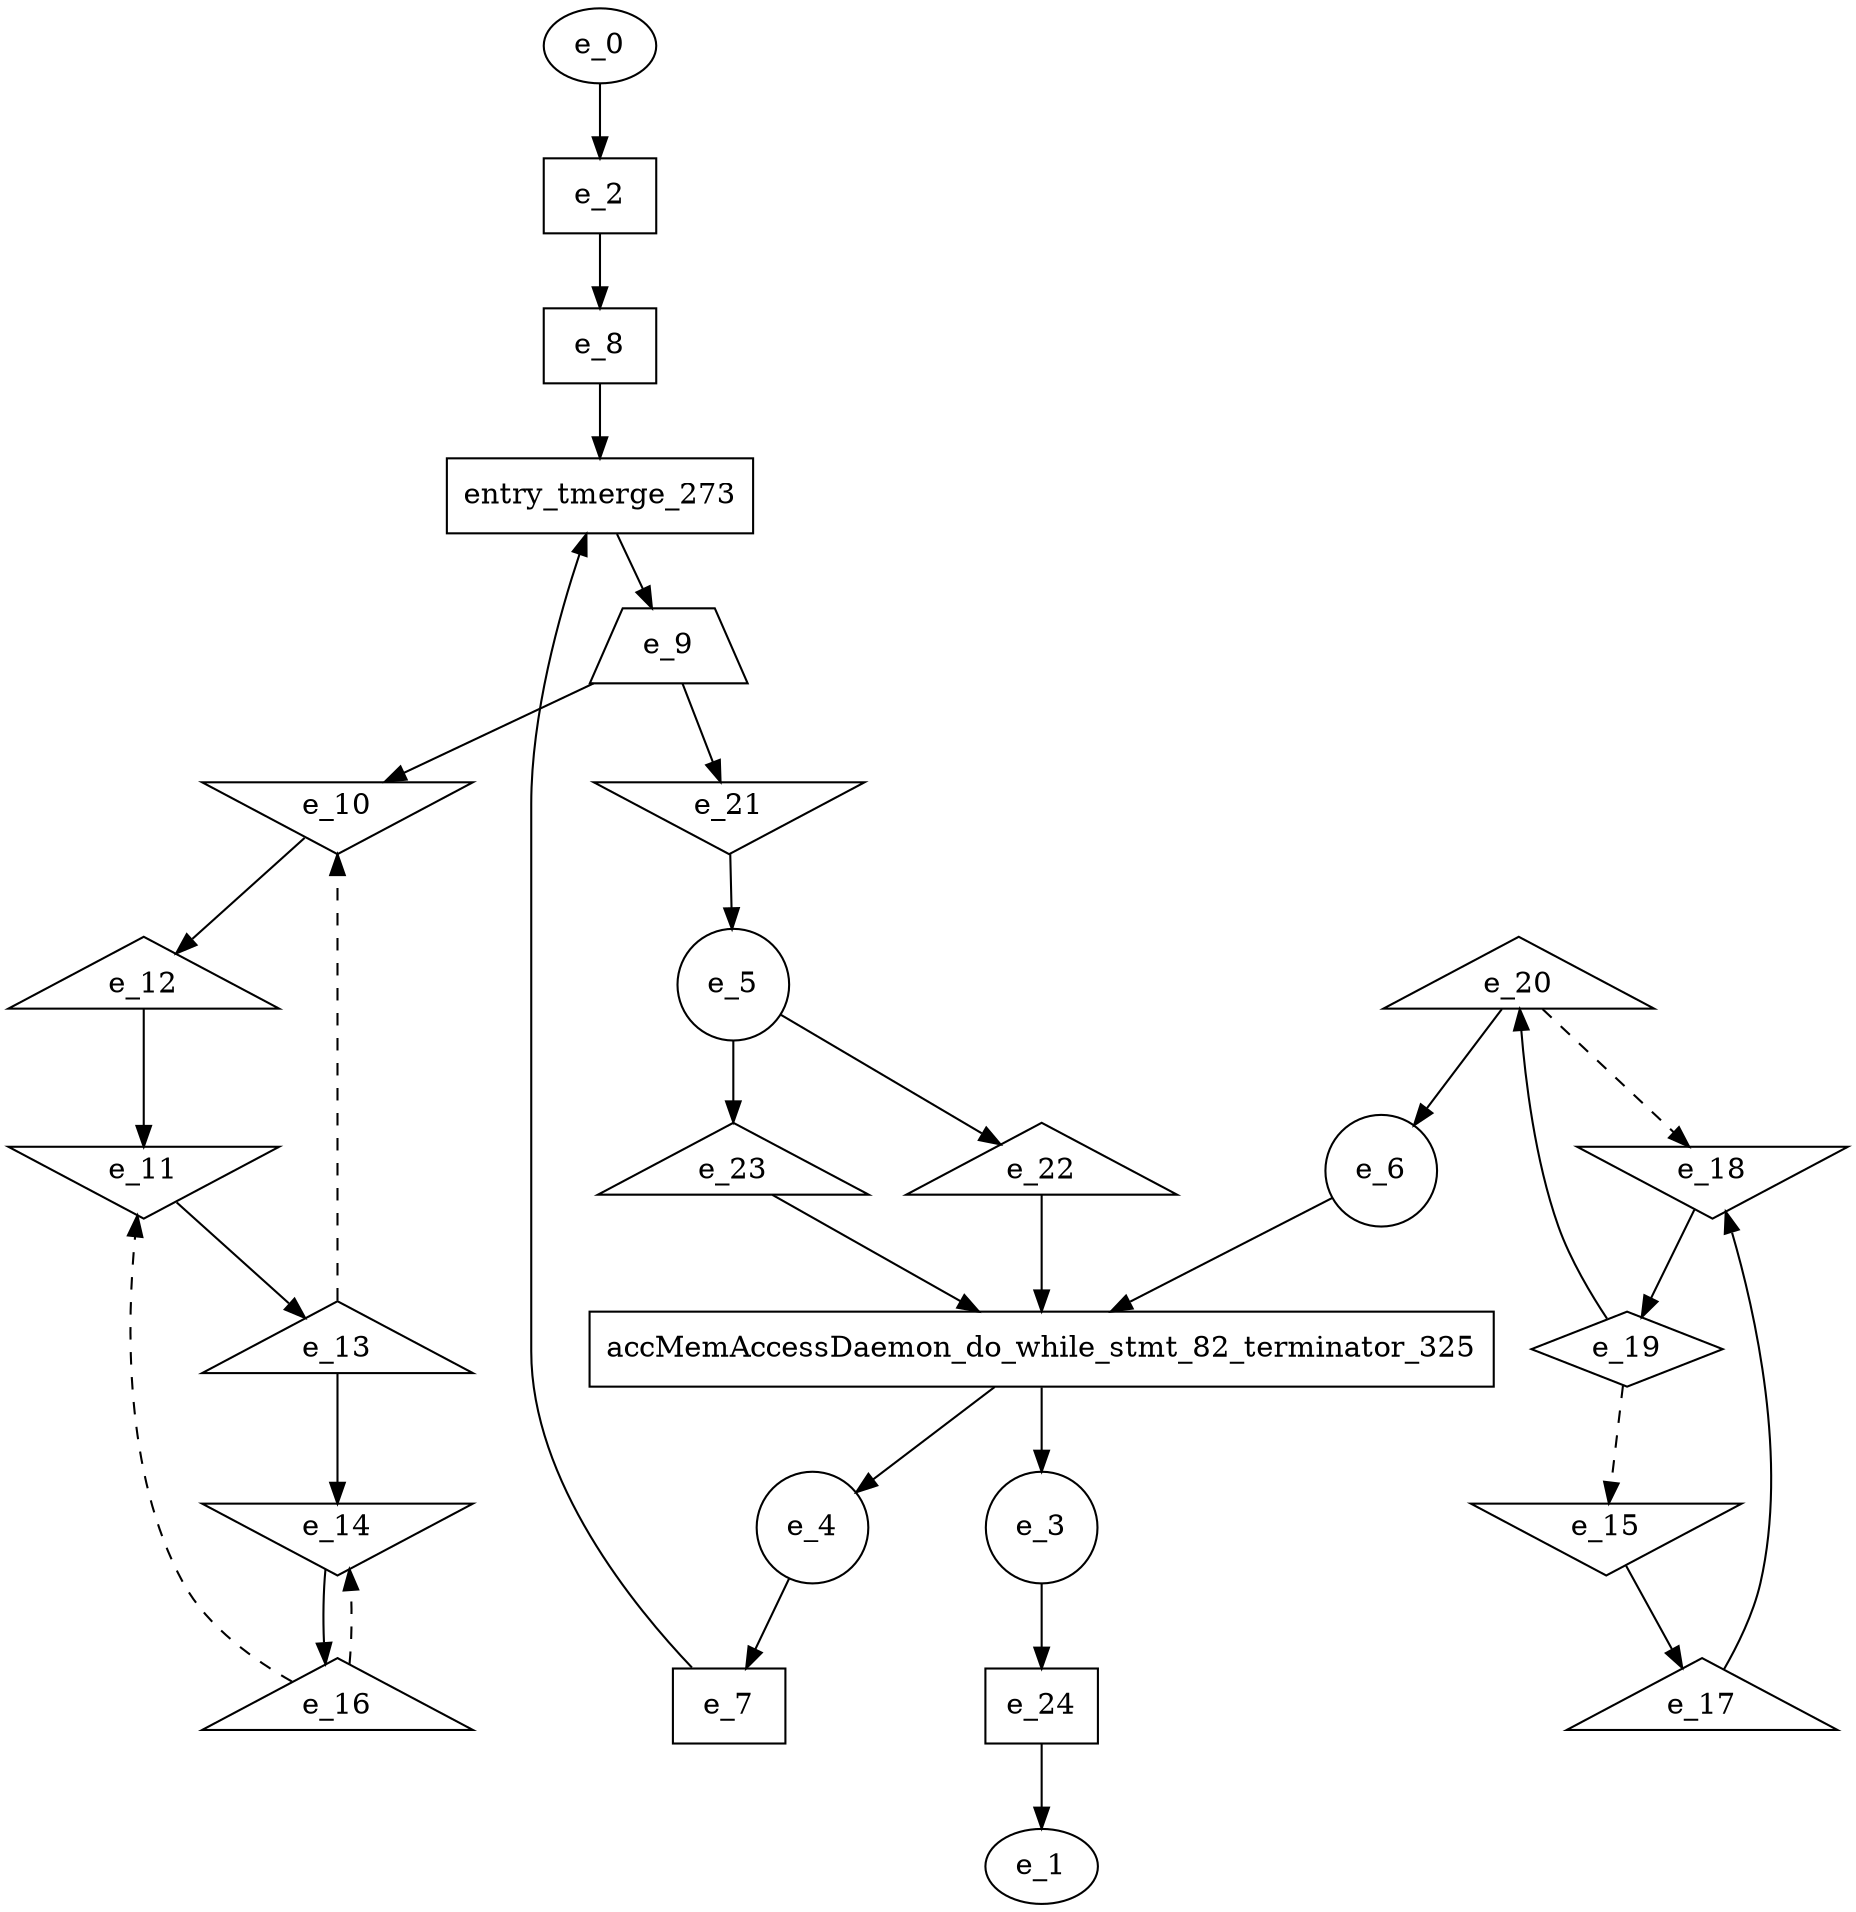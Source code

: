 digraph control_path {
  e_0: entry_node : n ;
  e_1: exit_node : s ;
  e_2 [shape = dot];
  e_3 [shape = circle];
  e_4 [shape = circle];
  e_5 [shape = circle];
  e_6 [shape = circle];
  e_7 [shape = dot];
  e_8 [shape = dot];
  e_9 [shape = trapezium];
  e_10 [shape = invtriangle];
  e_11 [shape = invtriangle];
  e_12 [shape = triangle];
  e_13 [shape = triangle];
  e_14 [shape = invtriangle];
  e_15 [shape = invtriangle];
  e_16 [shape = triangle];
  e_17 [shape = triangle];
  e_18 [shape = invtriangle];
  e_19 [shape = diamond];
  e_20 [shape = triangle];
  e_21 [shape = invtriangle];
  e_22 [shape = triangle];
  e_23 [shape = triangle];
  e_24 [shape = dot];
  e_24 -> e_1;
  e_0 -> e_2;
  e_21 -> e_5;
  e_20 -> e_6;
  e_4 -> e_7;
  e_2 -> e_8;
  e_9 -> e_10;
  e_13 -> e_10[style = dashed];
  e_12 -> e_11;
  e_16 -> e_11[style = dashed];
  e_10 -> e_12;
  e_11 -> e_13;
  e_13 -> e_14;
  e_16 -> e_14[style = dashed];
  e_19 -> e_15[style = dashed];
  e_14 -> e_16;
  e_15 -> e_17;
  e_17 -> e_18;
  e_20 -> e_18[style = dashed];
  e_18 -> e_19;
  e_19 -> e_20;
  e_9 -> e_21;
  e_5 -> e_22;
  e_5 -> e_23;
  e_3 -> e_24;
  accMemAccessDaemon_do_while_stmt_82_terminator_325 [shape=rectangle];
e_6 -> accMemAccessDaemon_do_while_stmt_82_terminator_325;
e_23 -> accMemAccessDaemon_do_while_stmt_82_terminator_325;
e_22 -> accMemAccessDaemon_do_while_stmt_82_terminator_325;
accMemAccessDaemon_do_while_stmt_82_terminator_325 -> e_4;
accMemAccessDaemon_do_while_stmt_82_terminator_325 -> e_3;
entry_tmerge_273 [shape = rectangle]; 
e_7 -> entry_tmerge_273;
e_8 -> entry_tmerge_273;
entry_tmerge_273 -> e_9;
}
